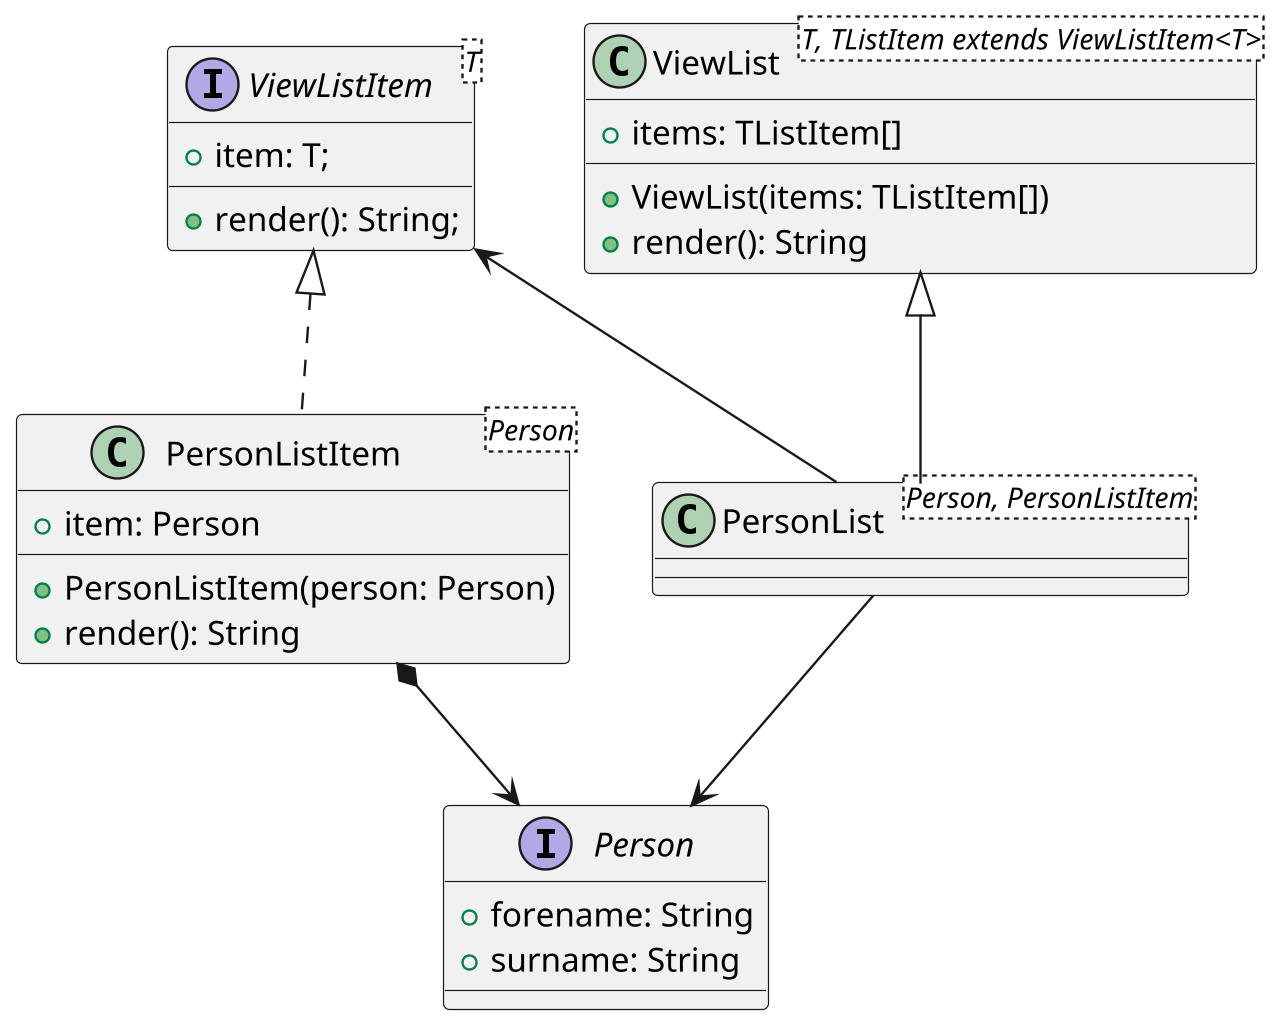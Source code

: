@startuml "Render Persons"
scale 2048*1024

interface Person {
    +forename: String
    +surname: String
}

interface ViewListItem<T> {
    +item: T;
    +render(): String;
}

class ViewList<T, TListItem extends ViewListItem<T>> {
    +items: TListItem[]
    +ViewList(items: TListItem[])
    +render(): String
}

class PersonListItem<Person> implements ViewListItem {
    +item: Person
    +PersonListItem(person: Person)
    +render(): String
}

class PersonList<Person, PersonListItem> extends ViewList {}

ViewListItem <-- PersonList
PersonListItem *--> Person
PersonList --> Person

@enduml